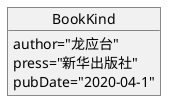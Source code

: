 @startuml
object BookKind
BookKind : author="龙应台"
BookKind : press="新华出版社"
BookKind : pubDate="2020-04-1"
@enduml
